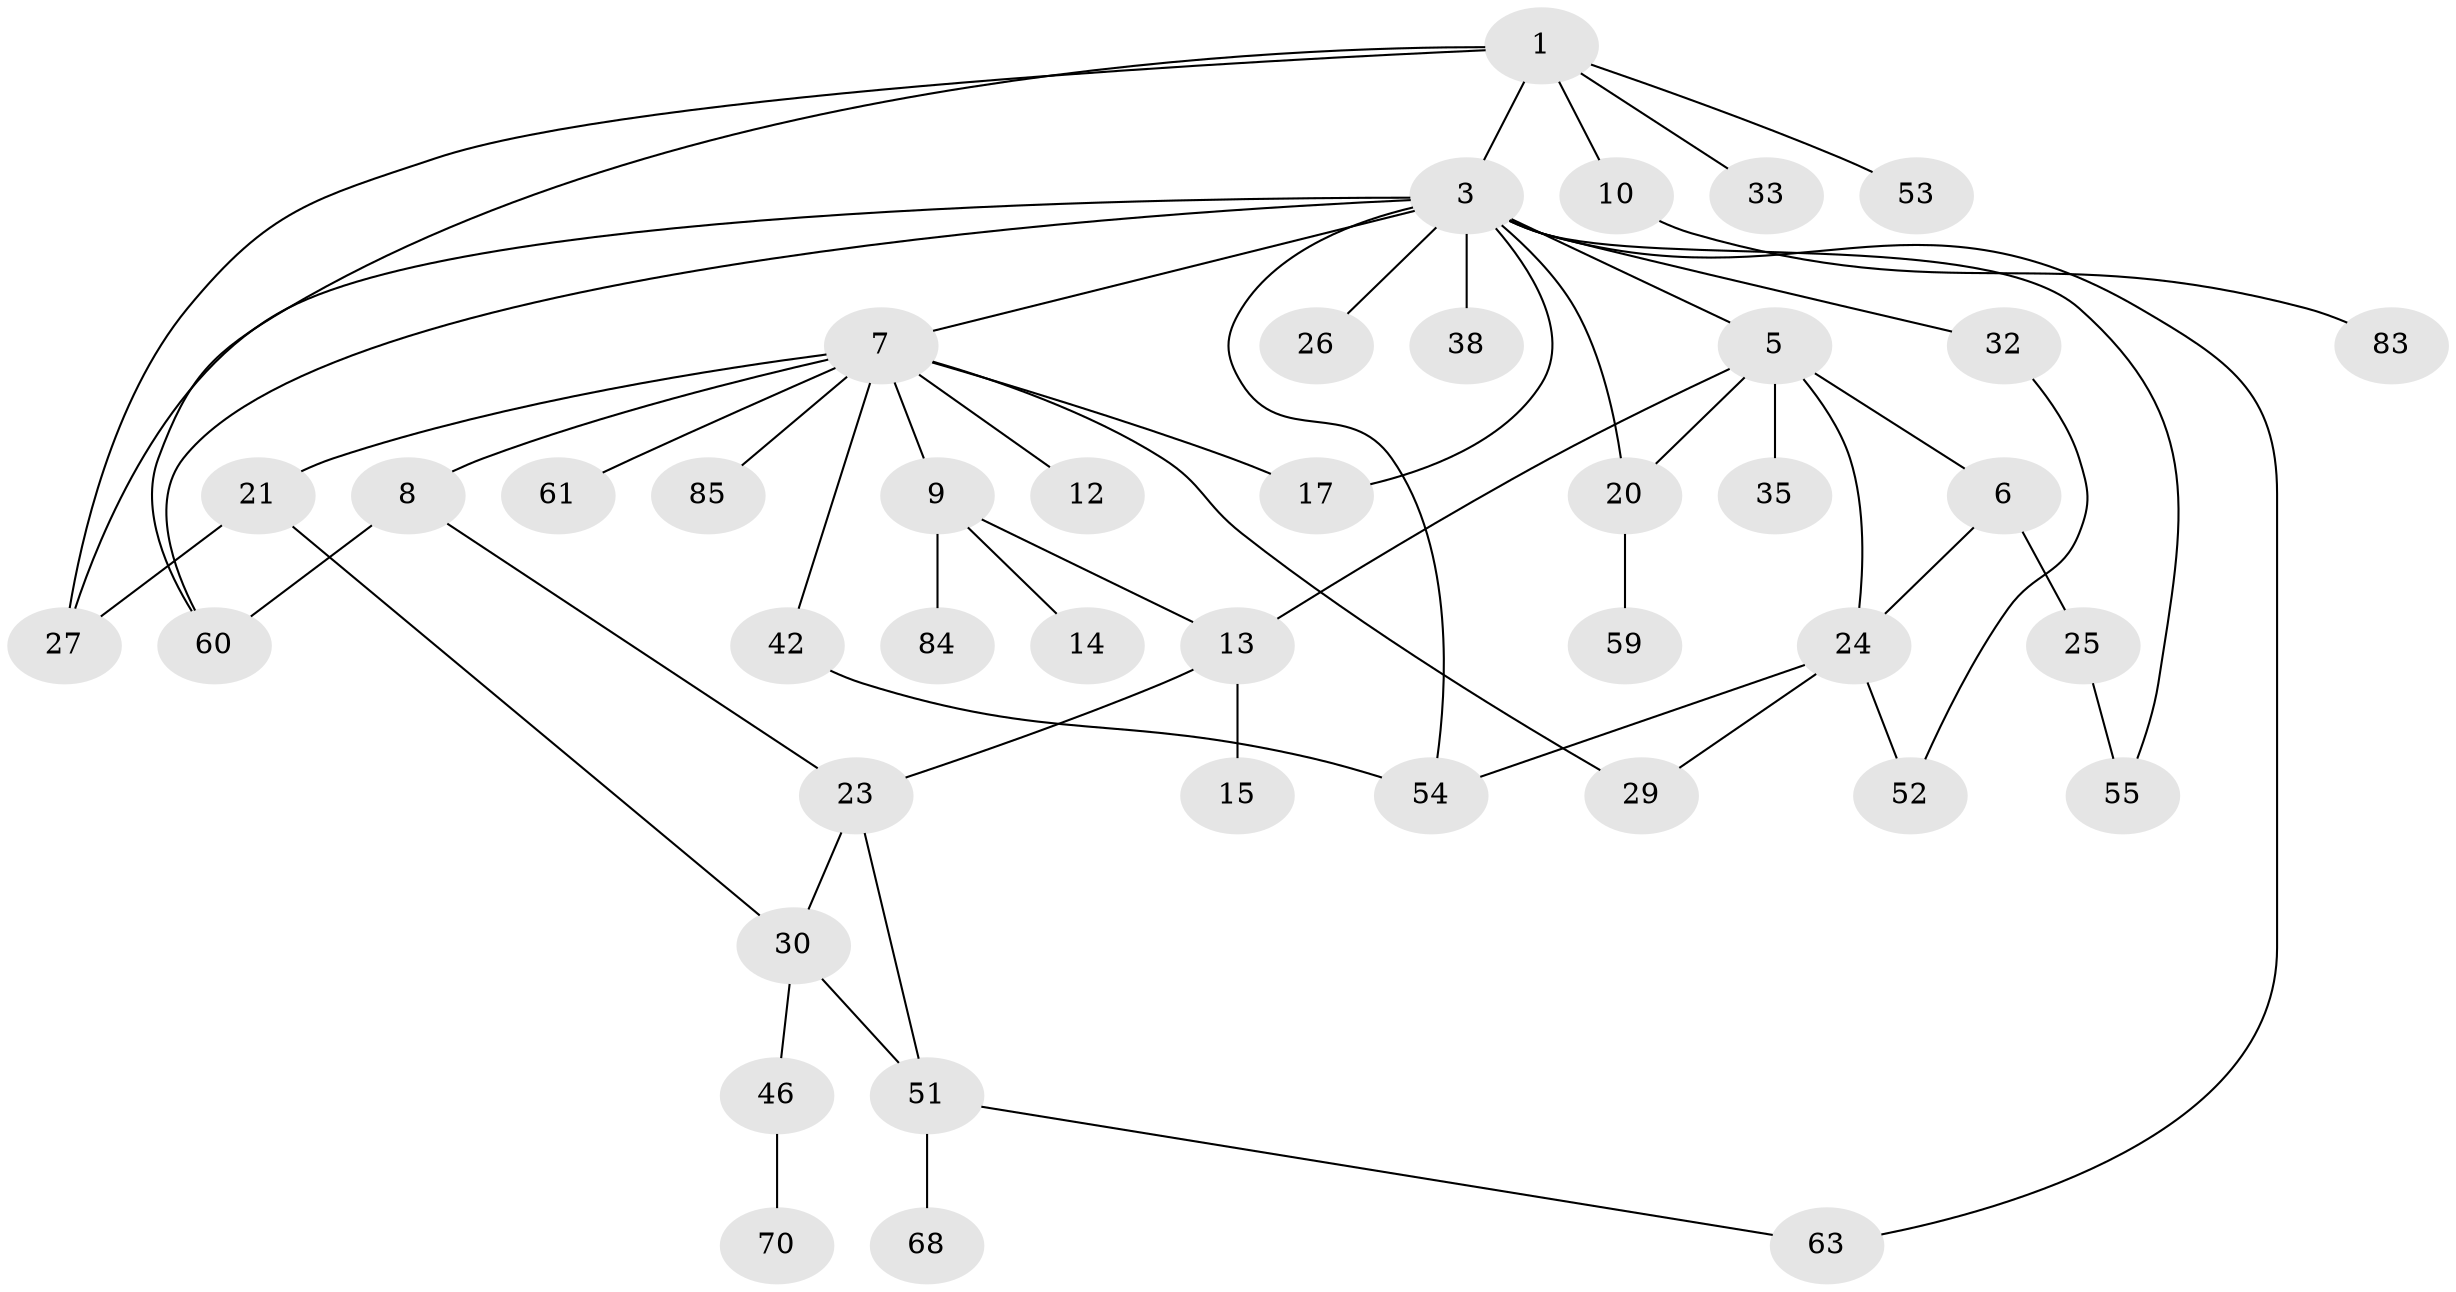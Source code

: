 // original degree distribution, {6: 0.023529411764705882, 2: 0.3764705882352941, 7: 0.011764705882352941, 5: 0.047058823529411764, 9: 0.011764705882352941, 3: 0.1411764705882353, 10: 0.011764705882352941, 4: 0.07058823529411765, 1: 0.3058823529411765}
// Generated by graph-tools (version 1.1) at 2025/13/03/09/25 04:13:31]
// undirected, 42 vertices, 58 edges
graph export_dot {
graph [start="1"]
  node [color=gray90,style=filled];
  1 [super="+2+16+31"];
  3 [super="+4+18+19+22+28"];
  5 [super="+11+58"];
  6;
  7;
  8;
  9;
  10;
  12;
  13 [super="+47+37+44+57"];
  14;
  15 [super="+43+77"];
  17;
  20;
  21 [super="+50+79"];
  23 [super="+49"];
  24 [super="+48"];
  25 [super="+34"];
  26;
  27 [super="+71+39"];
  29 [super="+78"];
  30 [super="+40"];
  32 [super="+67"];
  33 [super="+74"];
  35 [super="+36"];
  38;
  42;
  46;
  51 [super="+64"];
  52;
  53;
  54 [super="+65"];
  55 [super="+69"];
  59;
  60 [super="+62"];
  61;
  63 [super="+82"];
  68 [super="+72"];
  70;
  83;
  84;
  85;
  1 -- 10;
  1 -- 33;
  1 -- 60;
  1 -- 3;
  1 -- 27;
  1 -- 53;
  3 -- 5 [weight=2];
  3 -- 38;
  3 -- 7;
  3 -- 26;
  3 -- 63;
  3 -- 60;
  3 -- 17;
  3 -- 20;
  3 -- 54;
  3 -- 55;
  3 -- 27 [weight=2];
  3 -- 32;
  5 -- 6;
  5 -- 13;
  5 -- 20;
  5 -- 24;
  5 -- 35;
  6 -- 25;
  6 -- 24;
  7 -- 8;
  7 -- 9;
  7 -- 12;
  7 -- 17;
  7 -- 21;
  7 -- 29;
  7 -- 42;
  7 -- 61;
  7 -- 85;
  8 -- 23;
  8 -- 60;
  9 -- 14;
  9 -- 84;
  9 -- 13;
  10 -- 83;
  13 -- 15;
  13 -- 23;
  20 -- 59;
  21 -- 30;
  21 -- 27;
  23 -- 30;
  23 -- 51;
  24 -- 52;
  24 -- 54;
  24 -- 29;
  25 -- 55;
  30 -- 46;
  30 -- 51;
  32 -- 52;
  42 -- 54;
  46 -- 70;
  51 -- 63;
  51 -- 68;
}
